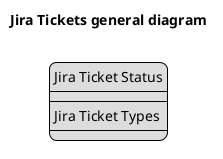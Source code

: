 @startuml
'https://plantuml.com/class-diagram

' GENERATE CLASS DIAGRAM ===========
' Generated at    : Thu Feb 13 13:30:50 CET 2025

title Jira Tickets general diagram
hide empty members

legend
Jira Ticket Status
----
----
Jira Ticket Types
----
end legend


' Jira Tickets =======


' Parents =======


' Links =======


@enduml
